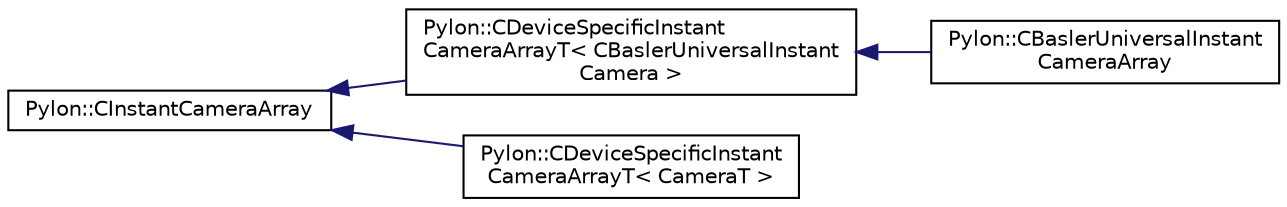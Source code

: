 digraph "Graphical Class Hierarchy"
{
  edge [fontname="Helvetica",fontsize="10",labelfontname="Helvetica",labelfontsize="10"];
  node [fontname="Helvetica",fontsize="10",shape=record];
  rankdir="LR";
  Node1 [label="Pylon::CInstantCameraArray",height=0.2,width=0.4,color="black", fillcolor="white", style="filled",URL="$class_pylon_1_1_c_instant_camera_array.html",tooltip="Supports grabbing with multiple camera devices. "];
  Node1 -> Node2 [dir="back",color="midnightblue",fontsize="10",style="solid",fontname="Helvetica"];
  Node2 [label="Pylon::CDeviceSpecificInstant\lCameraArrayT\< CBaslerUniversalInstant\lCamera \>",height=0.2,width=0.4,color="black", fillcolor="white", style="filled",URL="$class_pylon_1_1_c_device_specific_instant_camera_array_t.html"];
  Node2 -> Node3 [dir="back",color="midnightblue",fontsize="10",style="solid",fontname="Helvetica"];
  Node3 [label="Pylon::CBaslerUniversalInstant\lCameraArray",height=0.2,width=0.4,color="black", fillcolor="white", style="filled",URL="$class_pylon_1_1_c_basler_universal_instant_camera_array.html",tooltip="Universal instant camera array. "];
  Node1 -> Node4 [dir="back",color="midnightblue",fontsize="10",style="solid",fontname="Helvetica"];
  Node4 [label="Pylon::CDeviceSpecificInstant\lCameraArrayT\< CameraT \>",height=0.2,width=0.4,color="black", fillcolor="white", style="filled",URL="$class_pylon_1_1_c_device_specific_instant_camera_array_t.html",tooltip="Implementation Detail: Header only implementation class for creating device specific Instant Camera A..."];
}

